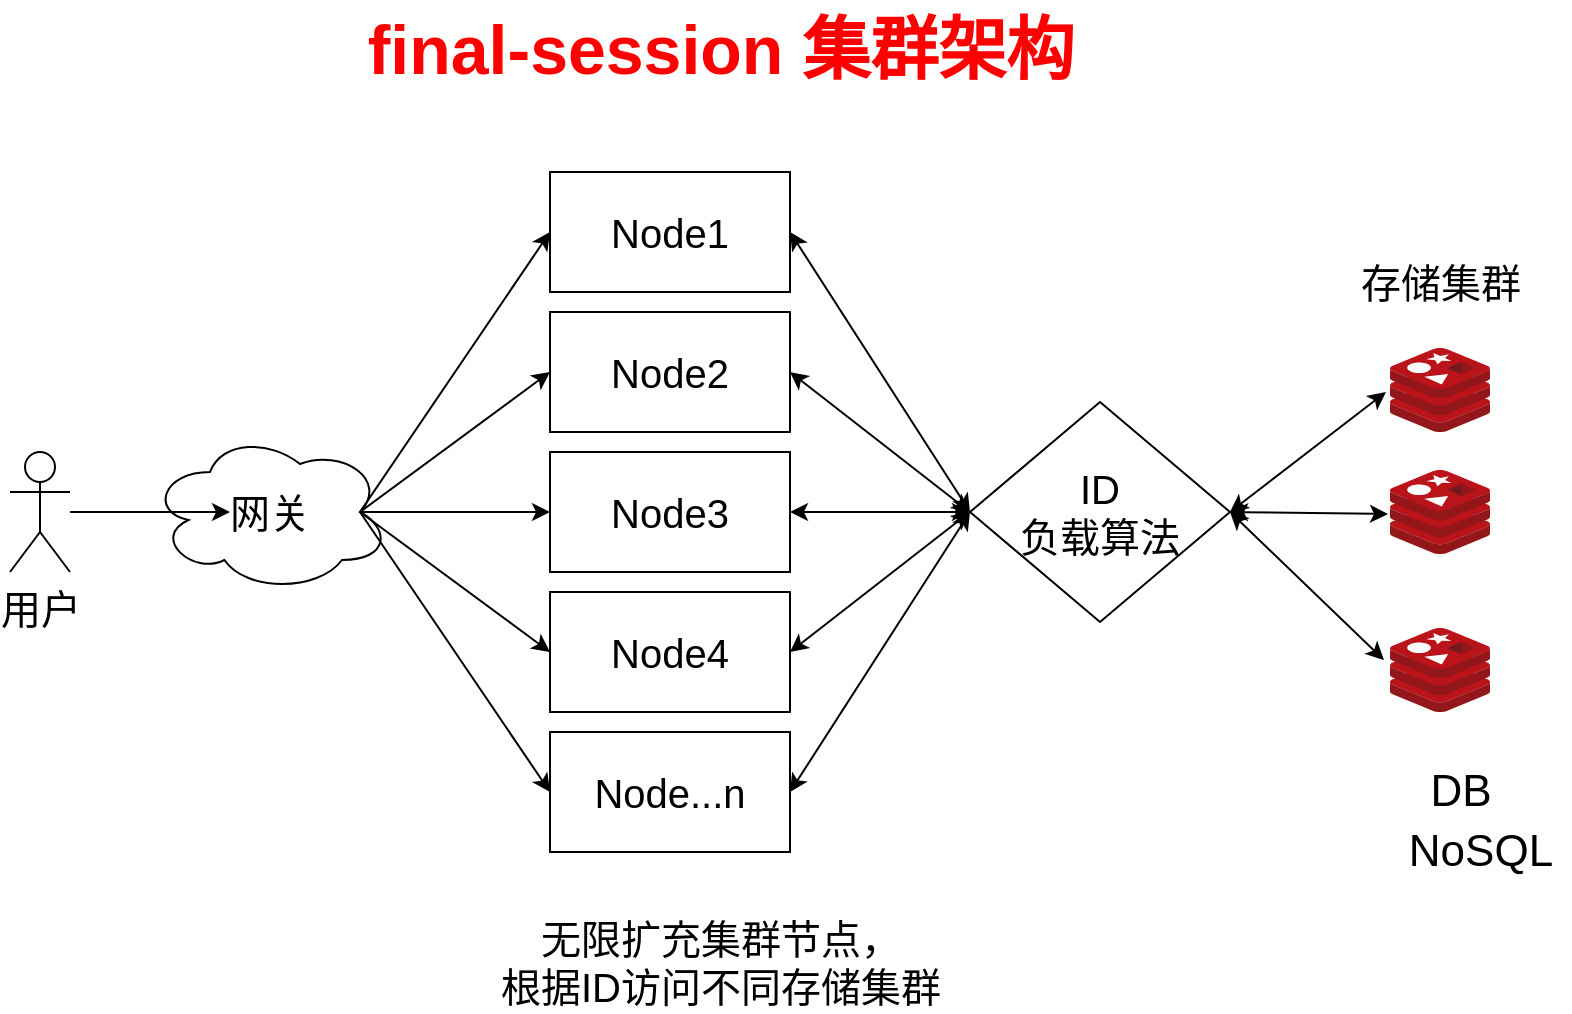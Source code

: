 <mxfile version="16.4.0" type="device"><diagram id="YRe1uXKADeUq0oHQphq3" name="第 1 页"><mxGraphModel dx="1102" dy="865" grid="1" gridSize="10" guides="1" tooltips="1" connect="1" arrows="1" fold="1" page="1" pageScale="1" pageWidth="827" pageHeight="1169" math="0" shadow="0"><root><mxCell id="0"/><mxCell id="1" parent="0"/><mxCell id="vJLwqNF9N0bk5-KJbe7P-1" value="用户" style="shape=umlActor;verticalLabelPosition=bottom;verticalAlign=top;html=1;outlineConnect=0;fontSize=20;" vertex="1" parent="1"><mxGeometry x="40" y="360" width="30" height="60" as="geometry"/></mxCell><mxCell id="vJLwqNF9N0bk5-KJbe7P-3" value="网关" style="ellipse;shape=cloud;whiteSpace=wrap;html=1;fontSize=20;" vertex="1" parent="1"><mxGeometry x="110" y="350" width="120" height="80" as="geometry"/></mxCell><mxCell id="vJLwqNF9N0bk5-KJbe7P-4" value="Node1" style="rounded=0;whiteSpace=wrap;html=1;fontSize=20;" vertex="1" parent="1"><mxGeometry x="310" y="220" width="120" height="60" as="geometry"/></mxCell><mxCell id="vJLwqNF9N0bk5-KJbe7P-5" value="Node2" style="rounded=0;whiteSpace=wrap;html=1;fontSize=20;" vertex="1" parent="1"><mxGeometry x="310" y="290" width="120" height="60" as="geometry"/></mxCell><mxCell id="vJLwqNF9N0bk5-KJbe7P-6" value="Node3" style="rounded=0;whiteSpace=wrap;html=1;fontSize=20;" vertex="1" parent="1"><mxGeometry x="310" y="360" width="120" height="60" as="geometry"/></mxCell><mxCell id="vJLwqNF9N0bk5-KJbe7P-7" value="Node4" style="rounded=0;whiteSpace=wrap;html=1;fontSize=20;" vertex="1" parent="1"><mxGeometry x="310" y="430" width="120" height="60" as="geometry"/></mxCell><mxCell id="vJLwqNF9N0bk5-KJbe7P-8" value="Node...n" style="rounded=0;whiteSpace=wrap;html=1;fontSize=20;" vertex="1" parent="1"><mxGeometry x="310" y="500" width="120" height="60" as="geometry"/></mxCell><mxCell id="vJLwqNF9N0bk5-KJbe7P-10" value="" style="endArrow=classic;html=1;rounded=0;fontSize=20;" edge="1" parent="1" source="vJLwqNF9N0bk5-KJbe7P-1"><mxGeometry width="50" height="50" relative="1" as="geometry"><mxPoint x="360" y="470" as="sourcePoint"/><mxPoint x="150" y="390" as="targetPoint"/></mxGeometry></mxCell><mxCell id="vJLwqNF9N0bk5-KJbe7P-11" value="" style="endArrow=classic;html=1;rounded=0;exitX=0.875;exitY=0.5;exitDx=0;exitDy=0;exitPerimeter=0;entryX=0;entryY=0.5;entryDx=0;entryDy=0;fontSize=20;" edge="1" parent="1" source="vJLwqNF9N0bk5-KJbe7P-3" target="vJLwqNF9N0bk5-KJbe7P-4"><mxGeometry width="50" height="50" relative="1" as="geometry"><mxPoint x="360" y="470" as="sourcePoint"/><mxPoint x="410" y="420" as="targetPoint"/></mxGeometry></mxCell><mxCell id="vJLwqNF9N0bk5-KJbe7P-12" value="" style="endArrow=classic;html=1;rounded=0;exitX=0.875;exitY=0.5;exitDx=0;exitDy=0;exitPerimeter=0;entryX=0;entryY=0.5;entryDx=0;entryDy=0;fontSize=20;" edge="1" parent="1" source="vJLwqNF9N0bk5-KJbe7P-3" target="vJLwqNF9N0bk5-KJbe7P-5"><mxGeometry width="50" height="50" relative="1" as="geometry"><mxPoint x="360" y="470" as="sourcePoint"/><mxPoint x="410" y="420" as="targetPoint"/></mxGeometry></mxCell><mxCell id="vJLwqNF9N0bk5-KJbe7P-13" value="" style="endArrow=classic;html=1;rounded=0;entryX=0;entryY=0.5;entryDx=0;entryDy=0;fontSize=20;exitX=0.875;exitY=0.5;exitDx=0;exitDy=0;exitPerimeter=0;" edge="1" parent="1" source="vJLwqNF9N0bk5-KJbe7P-3" target="vJLwqNF9N0bk5-KJbe7P-6"><mxGeometry width="50" height="50" relative="1" as="geometry"><mxPoint x="250" y="390" as="sourcePoint"/><mxPoint x="410" y="420" as="targetPoint"/></mxGeometry></mxCell><mxCell id="vJLwqNF9N0bk5-KJbe7P-14" value="" style="endArrow=classic;html=1;rounded=0;exitX=0.875;exitY=0.5;exitDx=0;exitDy=0;exitPerimeter=0;entryX=0;entryY=0.5;entryDx=0;entryDy=0;fontSize=20;" edge="1" parent="1" source="vJLwqNF9N0bk5-KJbe7P-3" target="vJLwqNF9N0bk5-KJbe7P-7"><mxGeometry width="50" height="50" relative="1" as="geometry"><mxPoint x="360" y="470" as="sourcePoint"/><mxPoint x="410" y="420" as="targetPoint"/></mxGeometry></mxCell><mxCell id="vJLwqNF9N0bk5-KJbe7P-15" value="" style="endArrow=classic;html=1;rounded=0;entryX=0;entryY=0.5;entryDx=0;entryDy=0;fontSize=20;exitX=0.875;exitY=0.5;exitDx=0;exitDy=0;exitPerimeter=0;" edge="1" parent="1" source="vJLwqNF9N0bk5-KJbe7P-3" target="vJLwqNF9N0bk5-KJbe7P-8"><mxGeometry width="50" height="50" relative="1" as="geometry"><mxPoint x="240" y="390" as="sourcePoint"/><mxPoint x="410" y="420" as="targetPoint"/></mxGeometry></mxCell><mxCell id="vJLwqNF9N0bk5-KJbe7P-17" value="" style="sketch=0;aspect=fixed;html=1;points=[];align=center;image;fontSize=12;image=img/lib/mscae/Cache_Redis_Product.svg;" vertex="1" parent="1"><mxGeometry x="730" y="308" width="50" height="42" as="geometry"/></mxCell><mxCell id="vJLwqNF9N0bk5-KJbe7P-18" value="" style="sketch=0;aspect=fixed;html=1;points=[];align=center;image;fontSize=12;image=img/lib/mscae/Cache_Redis_Product.svg;" vertex="1" parent="1"><mxGeometry x="730" y="369" width="50" height="42" as="geometry"/></mxCell><mxCell id="vJLwqNF9N0bk5-KJbe7P-19" value="" style="sketch=0;aspect=fixed;html=1;points=[];align=center;image;fontSize=12;image=img/lib/mscae/Cache_Redis_Product.svg;" vertex="1" parent="1"><mxGeometry x="730" y="448" width="50" height="42" as="geometry"/></mxCell><mxCell id="vJLwqNF9N0bk5-KJbe7P-22" value="ID&lt;br&gt;负载算法" style="rhombus;whiteSpace=wrap;html=1;fontSize=20;" vertex="1" parent="1"><mxGeometry x="520" y="335" width="130" height="110" as="geometry"/></mxCell><mxCell id="vJLwqNF9N0bk5-KJbe7P-24" value="" style="endArrow=classic;startArrow=classic;html=1;rounded=0;fontSize=20;entryX=0;entryY=0.5;entryDx=0;entryDy=0;exitX=1;exitY=0.5;exitDx=0;exitDy=0;" edge="1" parent="1" source="vJLwqNF9N0bk5-KJbe7P-4" target="vJLwqNF9N0bk5-KJbe7P-22"><mxGeometry width="50" height="50" relative="1" as="geometry"><mxPoint x="360" y="470" as="sourcePoint"/><mxPoint x="410" y="420" as="targetPoint"/></mxGeometry></mxCell><mxCell id="vJLwqNF9N0bk5-KJbe7P-25" value="" style="endArrow=classic;startArrow=classic;html=1;rounded=0;fontSize=20;entryX=1;entryY=0.5;entryDx=0;entryDy=0;exitX=0;exitY=0.5;exitDx=0;exitDy=0;" edge="1" parent="1" source="vJLwqNF9N0bk5-KJbe7P-22" target="vJLwqNF9N0bk5-KJbe7P-5"><mxGeometry width="50" height="50" relative="1" as="geometry"><mxPoint x="530" y="410" as="sourcePoint"/><mxPoint x="410" y="420" as="targetPoint"/></mxGeometry></mxCell><mxCell id="vJLwqNF9N0bk5-KJbe7P-26" value="" style="endArrow=classic;startArrow=classic;html=1;rounded=0;fontSize=20;exitX=1;exitY=0.5;exitDx=0;exitDy=0;entryX=0;entryY=0.5;entryDx=0;entryDy=0;" edge="1" parent="1" source="vJLwqNF9N0bk5-KJbe7P-6" target="vJLwqNF9N0bk5-KJbe7P-22"><mxGeometry width="50" height="50" relative="1" as="geometry"><mxPoint x="360" y="470" as="sourcePoint"/><mxPoint x="530" y="370" as="targetPoint"/></mxGeometry></mxCell><mxCell id="vJLwqNF9N0bk5-KJbe7P-27" value="" style="endArrow=classic;startArrow=classic;html=1;rounded=0;fontSize=20;entryX=0;entryY=0.5;entryDx=0;entryDy=0;exitX=1;exitY=0.5;exitDx=0;exitDy=0;" edge="1" parent="1" source="vJLwqNF9N0bk5-KJbe7P-7" target="vJLwqNF9N0bk5-KJbe7P-22"><mxGeometry width="50" height="50" relative="1" as="geometry"><mxPoint x="360" y="470" as="sourcePoint"/><mxPoint x="410" y="420" as="targetPoint"/></mxGeometry></mxCell><mxCell id="vJLwqNF9N0bk5-KJbe7P-28" value="" style="endArrow=classic;startArrow=classic;html=1;rounded=0;fontSize=20;exitX=1;exitY=0.5;exitDx=0;exitDy=0;entryX=0;entryY=0.5;entryDx=0;entryDy=0;" edge="1" parent="1" source="vJLwqNF9N0bk5-KJbe7P-8" target="vJLwqNF9N0bk5-KJbe7P-22"><mxGeometry width="50" height="50" relative="1" as="geometry"><mxPoint x="360" y="470" as="sourcePoint"/><mxPoint x="520" y="380" as="targetPoint"/></mxGeometry></mxCell><mxCell id="vJLwqNF9N0bk5-KJbe7P-29" value="" style="endArrow=classic;startArrow=classic;html=1;rounded=0;fontSize=20;entryX=1;entryY=0.5;entryDx=0;entryDy=0;exitX=-0.04;exitY=0.524;exitDx=0;exitDy=0;exitPerimeter=0;" edge="1" parent="1" source="vJLwqNF9N0bk5-KJbe7P-17" target="vJLwqNF9N0bk5-KJbe7P-22"><mxGeometry width="50" height="50" relative="1" as="geometry"><mxPoint x="390" y="460" as="sourcePoint"/><mxPoint x="440" y="410" as="targetPoint"/></mxGeometry></mxCell><mxCell id="vJLwqNF9N0bk5-KJbe7P-30" value="" style="endArrow=classic;startArrow=classic;html=1;rounded=0;fontSize=20;entryX=-0.02;entryY=0.524;entryDx=0;entryDy=0;entryPerimeter=0;exitX=1;exitY=0.5;exitDx=0;exitDy=0;" edge="1" parent="1" source="vJLwqNF9N0bk5-KJbe7P-22" target="vJLwqNF9N0bk5-KJbe7P-18"><mxGeometry width="50" height="50" relative="1" as="geometry"><mxPoint x="650" y="530" as="sourcePoint"/><mxPoint x="700" y="480" as="targetPoint"/></mxGeometry></mxCell><mxCell id="vJLwqNF9N0bk5-KJbe7P-31" value="" style="endArrow=classic;startArrow=classic;html=1;rounded=0;fontSize=20;entryX=1;entryY=0.5;entryDx=0;entryDy=0;exitX=-0.06;exitY=0.381;exitDx=0;exitDy=0;exitPerimeter=0;" edge="1" parent="1" source="vJLwqNF9N0bk5-KJbe7P-19" target="vJLwqNF9N0bk5-KJbe7P-22"><mxGeometry width="50" height="50" relative="1" as="geometry"><mxPoint x="600" y="550" as="sourcePoint"/><mxPoint x="650" y="500" as="targetPoint"/></mxGeometry></mxCell><mxCell id="vJLwqNF9N0bk5-KJbe7P-36" value="存储集群" style="text;html=1;align=center;verticalAlign=middle;resizable=0;points=[];autosize=1;strokeColor=none;fillColor=none;fontSize=20;" vertex="1" parent="1"><mxGeometry x="705" y="260" width="100" height="30" as="geometry"/></mxCell><mxCell id="vJLwqNF9N0bk5-KJbe7P-37" value="无限扩充集群节点，&lt;br&gt;根据ID访问不同存储集群" style="text;html=1;align=center;verticalAlign=middle;resizable=0;points=[];autosize=1;strokeColor=none;fillColor=none;fontSize=20;" vertex="1" parent="1"><mxGeometry x="275" y="590" width="240" height="50" as="geometry"/></mxCell><mxCell id="vJLwqNF9N0bk5-KJbe7P-38" value="final-session 集群架构" style="text;html=1;align=center;verticalAlign=middle;resizable=0;points=[];autosize=1;strokeColor=none;fillColor=none;fontSize=34;fontColor=#FF0000;fontStyle=1" vertex="1" parent="1"><mxGeometry x="210" y="134" width="370" height="50" as="geometry"/></mxCell><mxCell id="vJLwqNF9N0bk5-KJbe7P-40" value="DB" style="text;html=1;align=center;verticalAlign=middle;resizable=0;points=[];autosize=1;strokeColor=none;fillColor=none;fontSize=22;fontColor=#000000;" vertex="1" parent="1"><mxGeometry x="740" y="515" width="50" height="30" as="geometry"/></mxCell><mxCell id="vJLwqNF9N0bk5-KJbe7P-41" value="NoSQL" style="text;html=1;align=center;verticalAlign=middle;resizable=0;points=[];autosize=1;strokeColor=none;fillColor=none;fontSize=22;fontColor=#000000;" vertex="1" parent="1"><mxGeometry x="730" y="545" width="90" height="30" as="geometry"/></mxCell></root></mxGraphModel></diagram></mxfile>